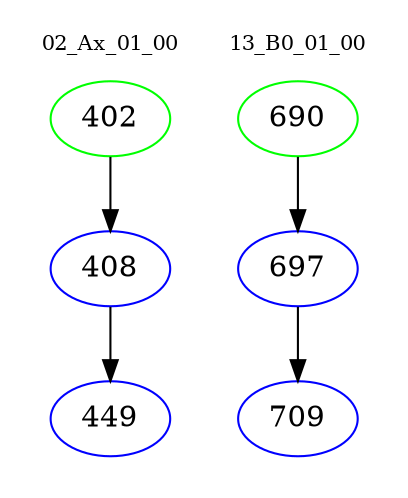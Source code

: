digraph{
subgraph cluster_0 {
color = white
label = "02_Ax_01_00";
fontsize=10;
T0_402 [label="402", color="green"]
T0_402 -> T0_408 [color="black"]
T0_408 [label="408", color="blue"]
T0_408 -> T0_449 [color="black"]
T0_449 [label="449", color="blue"]
}
subgraph cluster_1 {
color = white
label = "13_B0_01_00";
fontsize=10;
T1_690 [label="690", color="green"]
T1_690 -> T1_697 [color="black"]
T1_697 [label="697", color="blue"]
T1_697 -> T1_709 [color="black"]
T1_709 [label="709", color="blue"]
}
}
